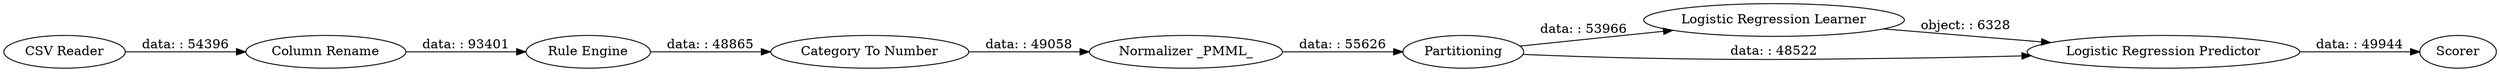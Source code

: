 digraph {
	"-1213183975023243032_1" [label="CSV Reader"]
	"-1213183975023243032_4" [label=Partitioning]
	"-1213183975023243032_2" [label="Column Rename"]
	"-1213183975023243032_5" [label="Logistic Regression Learner"]
	"-1213183975023243032_7" [label="Rule Engine"]
	"-1213183975023243032_3" [label="Category To Number"]
	"-1213183975023243032_9" [label=Scorer]
	"-1213183975023243032_8" [label="Logistic Regression Predictor"]
	"-1213183975023243032_6" [label="Normalizer _PMML_"]
	"-1213183975023243032_3" -> "-1213183975023243032_6" [label="data: : 49058"]
	"-1213183975023243032_7" -> "-1213183975023243032_3" [label="data: : 48865"]
	"-1213183975023243032_5" -> "-1213183975023243032_8" [label="object: : 6328"]
	"-1213183975023243032_8" -> "-1213183975023243032_9" [label="data: : 49944"]
	"-1213183975023243032_6" -> "-1213183975023243032_4" [label="data: : 55626"]
	"-1213183975023243032_1" -> "-1213183975023243032_2" [label="data: : 54396"]
	"-1213183975023243032_4" -> "-1213183975023243032_8" [label="data: : 48522"]
	"-1213183975023243032_2" -> "-1213183975023243032_7" [label="data: : 93401"]
	"-1213183975023243032_4" -> "-1213183975023243032_5" [label="data: : 53966"]
	rankdir=LR
}
